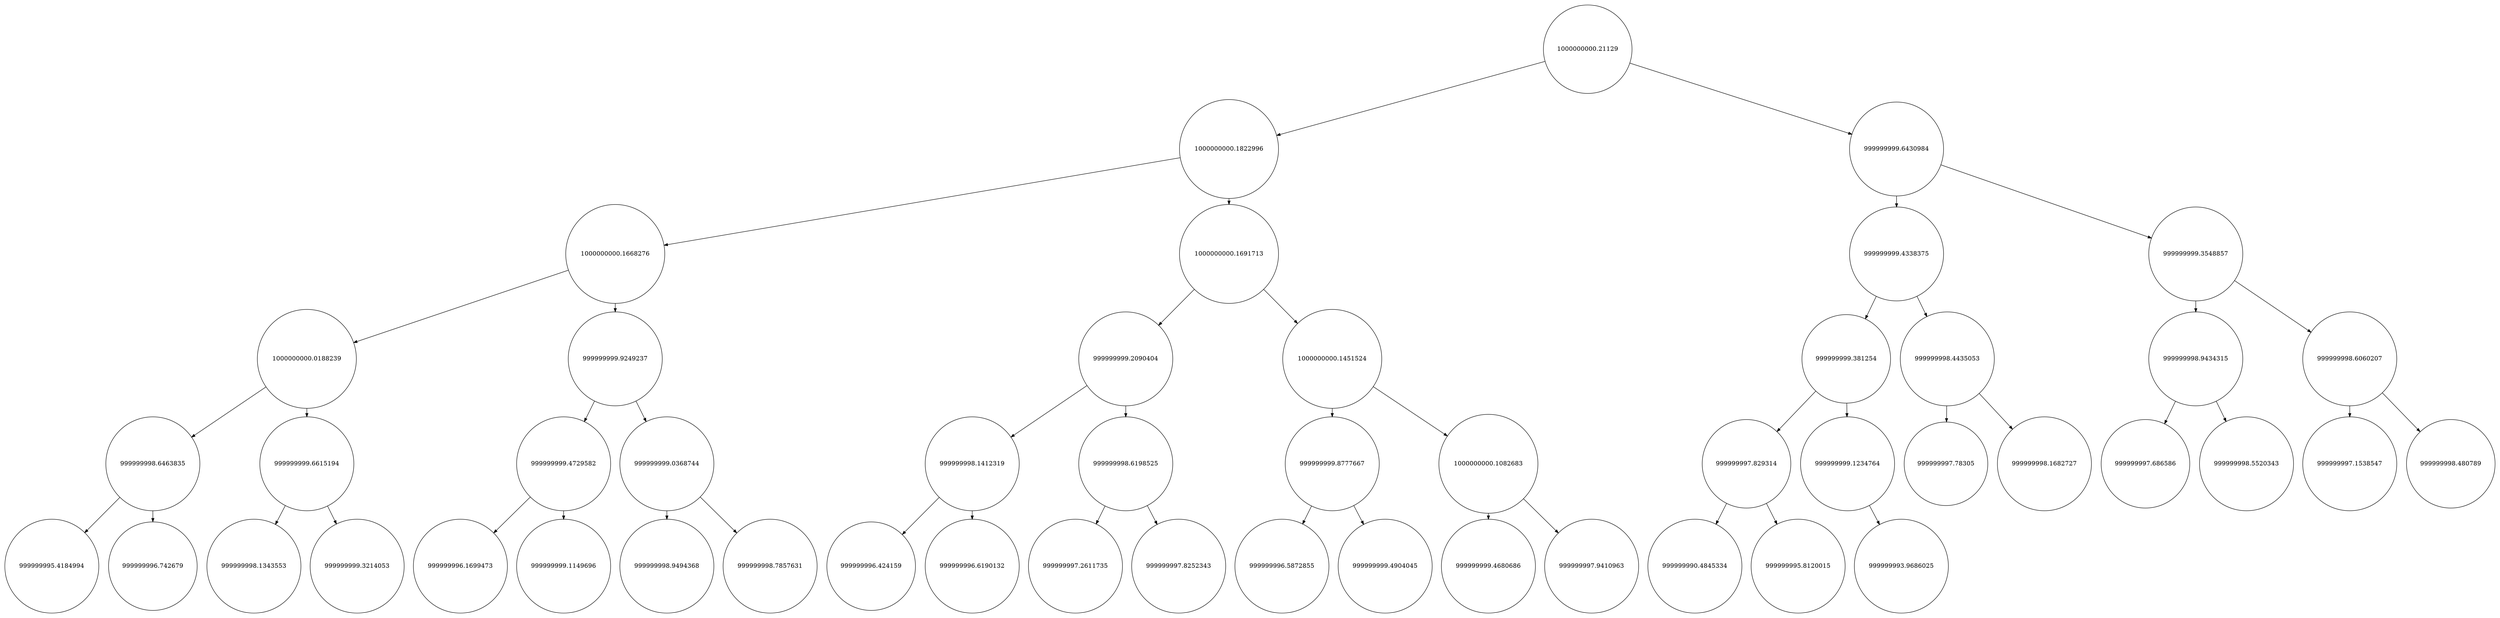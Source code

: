 
    digraph G {
    nodesep=0.3;
    ranksep=0.2;
    margin=0.1;
    node [shape=circle];
    edge [arrowsize=0.8];
    1 -> 2[side=left];
1 -> 3;
2 -> 4[side=left];
2 -> 5;
3 -> 6[side=left];
3 -> 7;
4 -> 8[side=left];
4 -> 9;
5 -> 10[side=left];
5 -> 11;
6 -> 12[side=left];
6 -> 13;
7 -> 14[side=left];
7 -> 15;
8 -> 16[side=left];
8 -> 17;
9 -> 18[side=left];
9 -> 19;
10 -> 20[side=left];
10 -> 21;
11 -> 22[side=left];
11 -> 23;
12 -> 24[side=left];
12 -> 25;
13 -> 26[side=left];
13 -> 27;
14 -> 28[side=left];
14 -> 29;
15 -> 30[side=left];
15 -> 31;
16 -> 32[side=left];
16 -> 33;
17 -> 34[side=left];
17 -> 35;
18 -> 36[side=left];
18 -> 37;
19 -> 38[side=left];
19 -> 39;
20 -> 40[side=left];
20 -> 41;
21 -> 42[side=left];
21 -> 43;
22 -> 44[side=left];
22 -> 45;
23 -> 46[side=left];
23 -> 47;
24 -> 48[side=left];
24 -> 49;
25 -> 50[side=left];
1[label="1000000000.21129"]
2[label="1000000000.1822996"]
3[label="999999999.6430984"]
4[label="1000000000.1668276"]
5[label="1000000000.1691713"]
6[label="999999999.4338375"]
7[label="999999999.3548857"]
8[label="1000000000.0188239"]
9[label="999999999.9249237"]
10[label="999999999.2090404"]
11[label="1000000000.1451524"]
12[label="999999999.381254"]
13[label="999999998.4435053"]
14[label="999999998.9434315"]
15[label="999999998.6060207"]
16[label="999999998.6463835"]
17[label="999999999.6615194"]
18[label="999999999.4729582"]
19[label="999999999.0368744"]
20[label="999999998.1412319"]
21[label="999999998.6198525"]
22[label="999999999.8777667"]
23[label="1000000000.1082683"]
24[label="999999997.829314"]
25[label="999999999.1234764"]
26[label="999999997.78305"]
27[label="999999998.1682727"]
28[label="999999997.686586"]
29[label="999999998.5520343"]
30[label="999999997.1538547"]
31[label="999999998.480789"]
32[label="999999995.4184994"]
33[label="999999996.742679"]
34[label="999999998.1343553"]
35[label="999999999.3214053"]
36[label="999999996.1699473"]
37[label="999999999.1149696"]
38[label="999999998.9494368"]
39[label="999999998.7857631"]
40[label="999999996.424159"]
41[label="999999996.6190132"]
42[label="999999997.2611735"]
43[label="999999997.8252343"]
44[label="999999996.5872855"]
45[label="999999999.4904045"]
46[label="999999999.4680686"]
47[label="999999997.9410963"]
48[label="999999990.4845334"]
49[label="999999995.8120015"]
50[label="999999993.9686025"]}